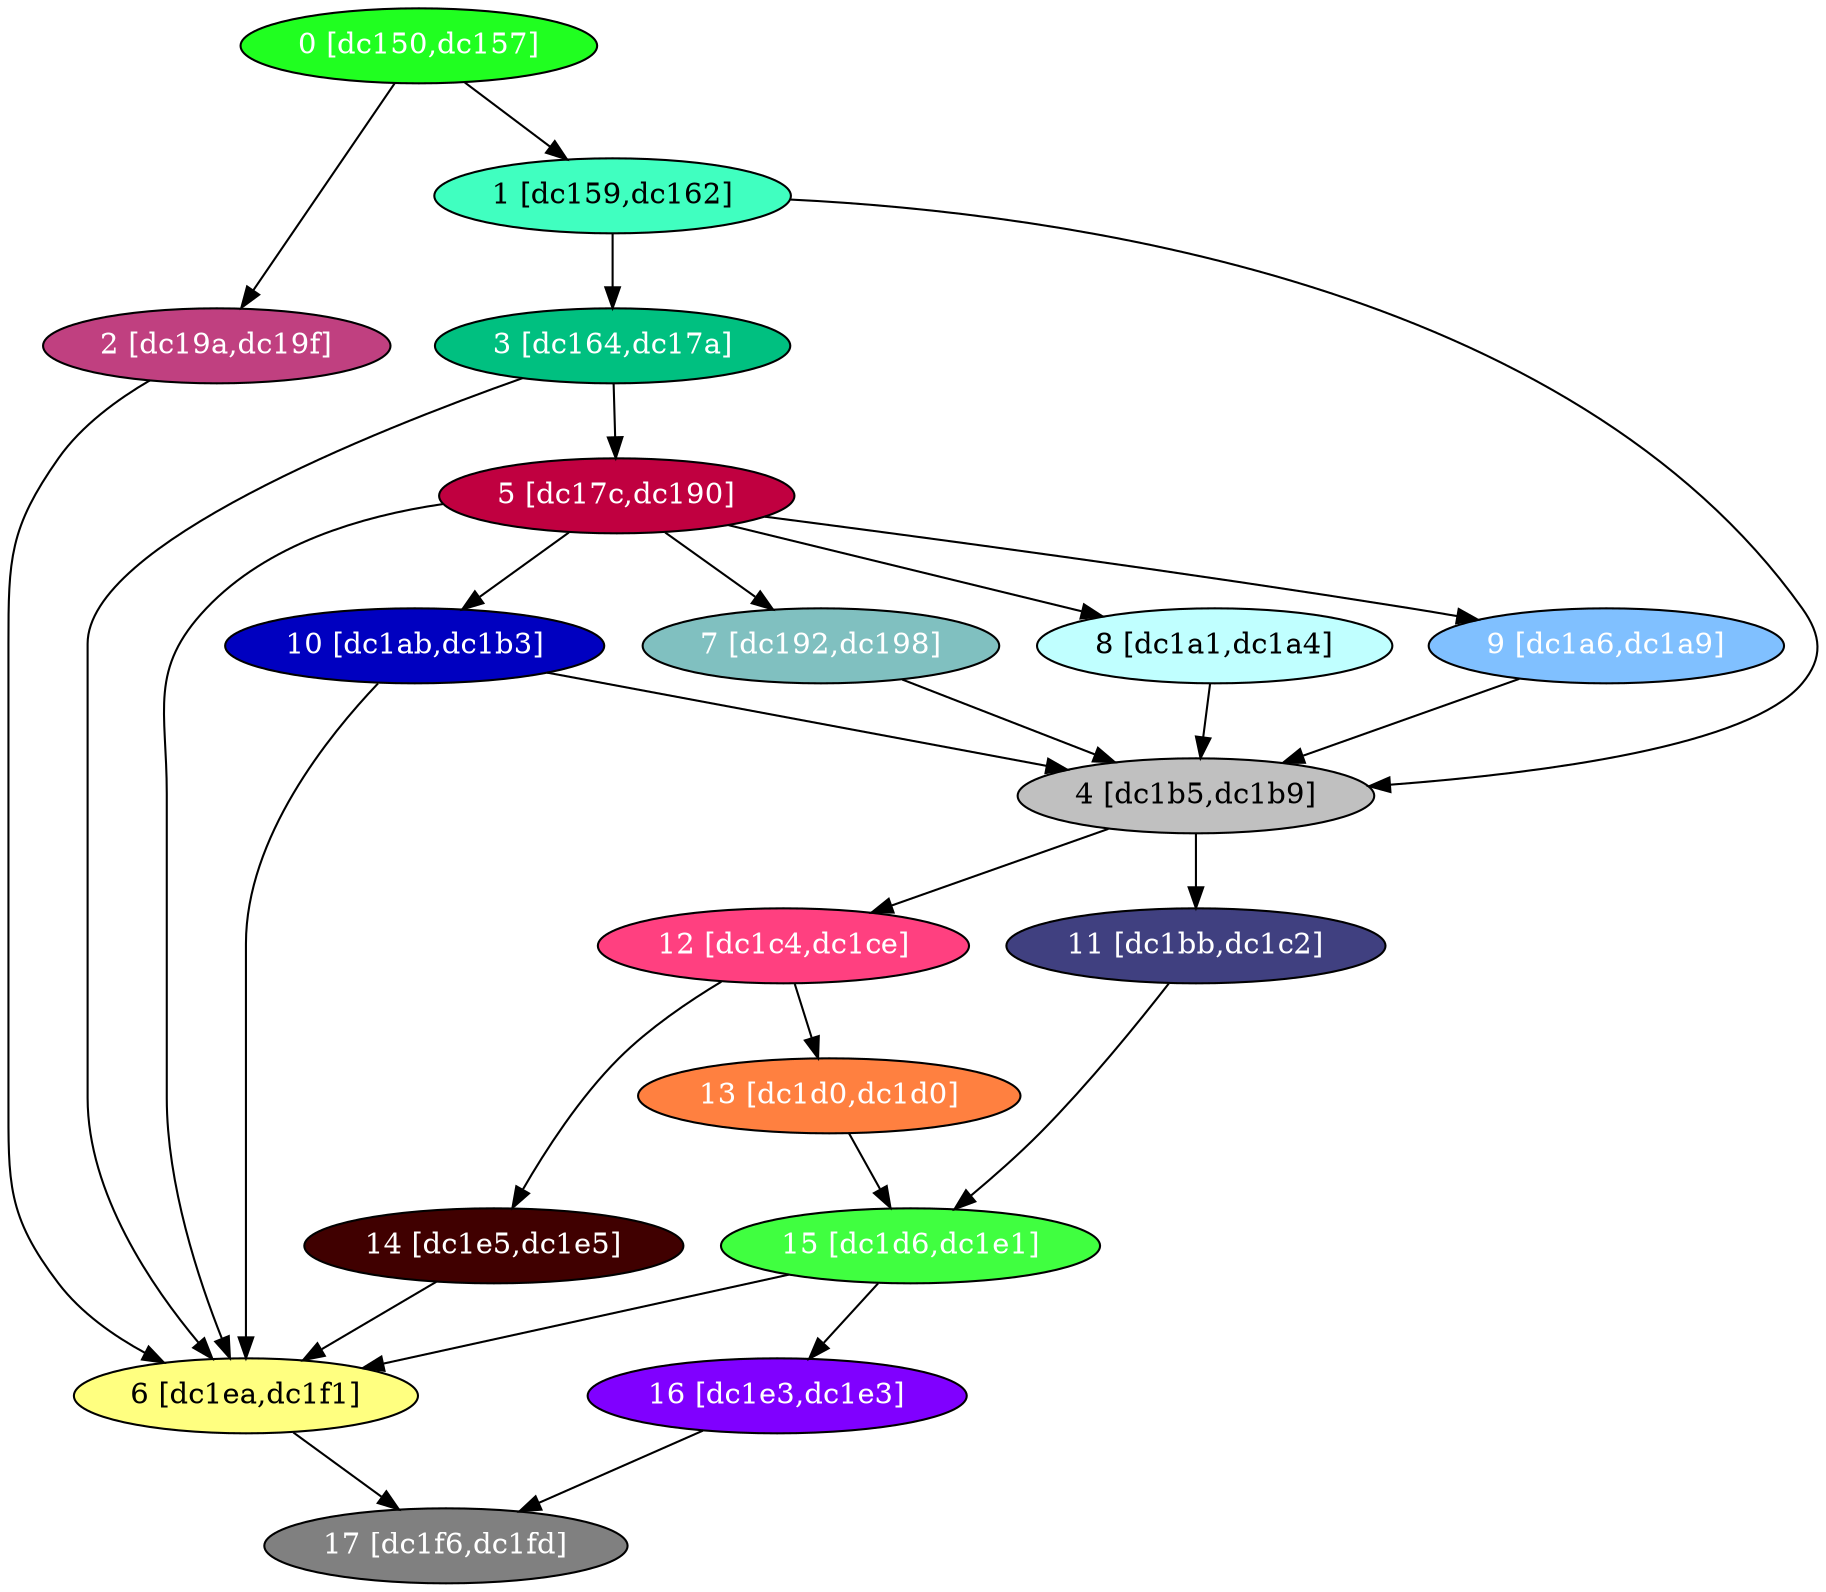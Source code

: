 diGraph libnss3{
	libnss3_0  [style=filled fillcolor="#20FF20" fontcolor="#ffffff" shape=oval label="0 [dc150,dc157]"]
	libnss3_1  [style=filled fillcolor="#40FFC0" fontcolor="#000000" shape=oval label="1 [dc159,dc162]"]
	libnss3_2  [style=filled fillcolor="#C04080" fontcolor="#ffffff" shape=oval label="2 [dc19a,dc19f]"]
	libnss3_3  [style=filled fillcolor="#00C080" fontcolor="#ffffff" shape=oval label="3 [dc164,dc17a]"]
	libnss3_4  [style=filled fillcolor="#C0C0C0" fontcolor="#000000" shape=oval label="4 [dc1b5,dc1b9]"]
	libnss3_5  [style=filled fillcolor="#C00040" fontcolor="#ffffff" shape=oval label="5 [dc17c,dc190]"]
	libnss3_6  [style=filled fillcolor="#FFFF80" fontcolor="#000000" shape=oval label="6 [dc1ea,dc1f1]"]
	libnss3_7  [style=filled fillcolor="#80C0C0" fontcolor="#ffffff" shape=oval label="7 [dc192,dc198]"]
	libnss3_8  [style=filled fillcolor="#C0FFFF" fontcolor="#000000" shape=oval label="8 [dc1a1,dc1a4]"]
	libnss3_9  [style=filled fillcolor="#80C0FF" fontcolor="#ffffff" shape=oval label="9 [dc1a6,dc1a9]"]
	libnss3_a  [style=filled fillcolor="#0000C0" fontcolor="#ffffff" shape=oval label="10 [dc1ab,dc1b3]"]
	libnss3_b  [style=filled fillcolor="#404080" fontcolor="#ffffff" shape=oval label="11 [dc1bb,dc1c2]"]
	libnss3_c  [style=filled fillcolor="#FF4080" fontcolor="#ffffff" shape=oval label="12 [dc1c4,dc1ce]"]
	libnss3_d  [style=filled fillcolor="#FF8040" fontcolor="#ffffff" shape=oval label="13 [dc1d0,dc1d0]"]
	libnss3_e  [style=filled fillcolor="#400000" fontcolor="#ffffff" shape=oval label="14 [dc1e5,dc1e5]"]
	libnss3_f  [style=filled fillcolor="#40FF40" fontcolor="#ffffff" shape=oval label="15 [dc1d6,dc1e1]"]
	libnss3_10  [style=filled fillcolor="#8000FF" fontcolor="#ffffff" shape=oval label="16 [dc1e3,dc1e3]"]
	libnss3_11  [style=filled fillcolor="#808080" fontcolor="#ffffff" shape=oval label="17 [dc1f6,dc1fd]"]

	libnss3_0 -> libnss3_1
	libnss3_0 -> libnss3_2
	libnss3_1 -> libnss3_3
	libnss3_1 -> libnss3_4
	libnss3_2 -> libnss3_6
	libnss3_3 -> libnss3_5
	libnss3_3 -> libnss3_6
	libnss3_4 -> libnss3_b
	libnss3_4 -> libnss3_c
	libnss3_5 -> libnss3_6
	libnss3_5 -> libnss3_7
	libnss3_5 -> libnss3_8
	libnss3_5 -> libnss3_9
	libnss3_5 -> libnss3_a
	libnss3_6 -> libnss3_11
	libnss3_7 -> libnss3_4
	libnss3_8 -> libnss3_4
	libnss3_9 -> libnss3_4
	libnss3_a -> libnss3_4
	libnss3_a -> libnss3_6
	libnss3_b -> libnss3_f
	libnss3_c -> libnss3_d
	libnss3_c -> libnss3_e
	libnss3_d -> libnss3_f
	libnss3_e -> libnss3_6
	libnss3_f -> libnss3_6
	libnss3_f -> libnss3_10
	libnss3_10 -> libnss3_11
}